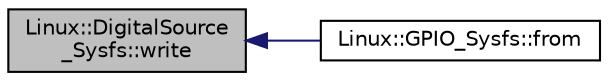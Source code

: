 digraph "Linux::DigitalSource_Sysfs::write"
{
 // INTERACTIVE_SVG=YES
  edge [fontname="Helvetica",fontsize="10",labelfontname="Helvetica",labelfontsize="10"];
  node [fontname="Helvetica",fontsize="10",shape=record];
  rankdir="LR";
  Node1 [label="Linux::DigitalSource\l_Sysfs::write",height=0.2,width=0.4,color="black", fillcolor="grey75", style="filled", fontcolor="black"];
  Node1 -> Node2 [dir="back",color="midnightblue",fontsize="10",style="solid",fontname="Helvetica"];
  Node2 [label="Linux::GPIO_Sysfs::from",height=0.2,width=0.4,color="black", fillcolor="white", style="filled",URL="$classLinux_1_1GPIO__Sysfs.html#a0c235d2bcf738fa71b41d48384e32aec"];
}
